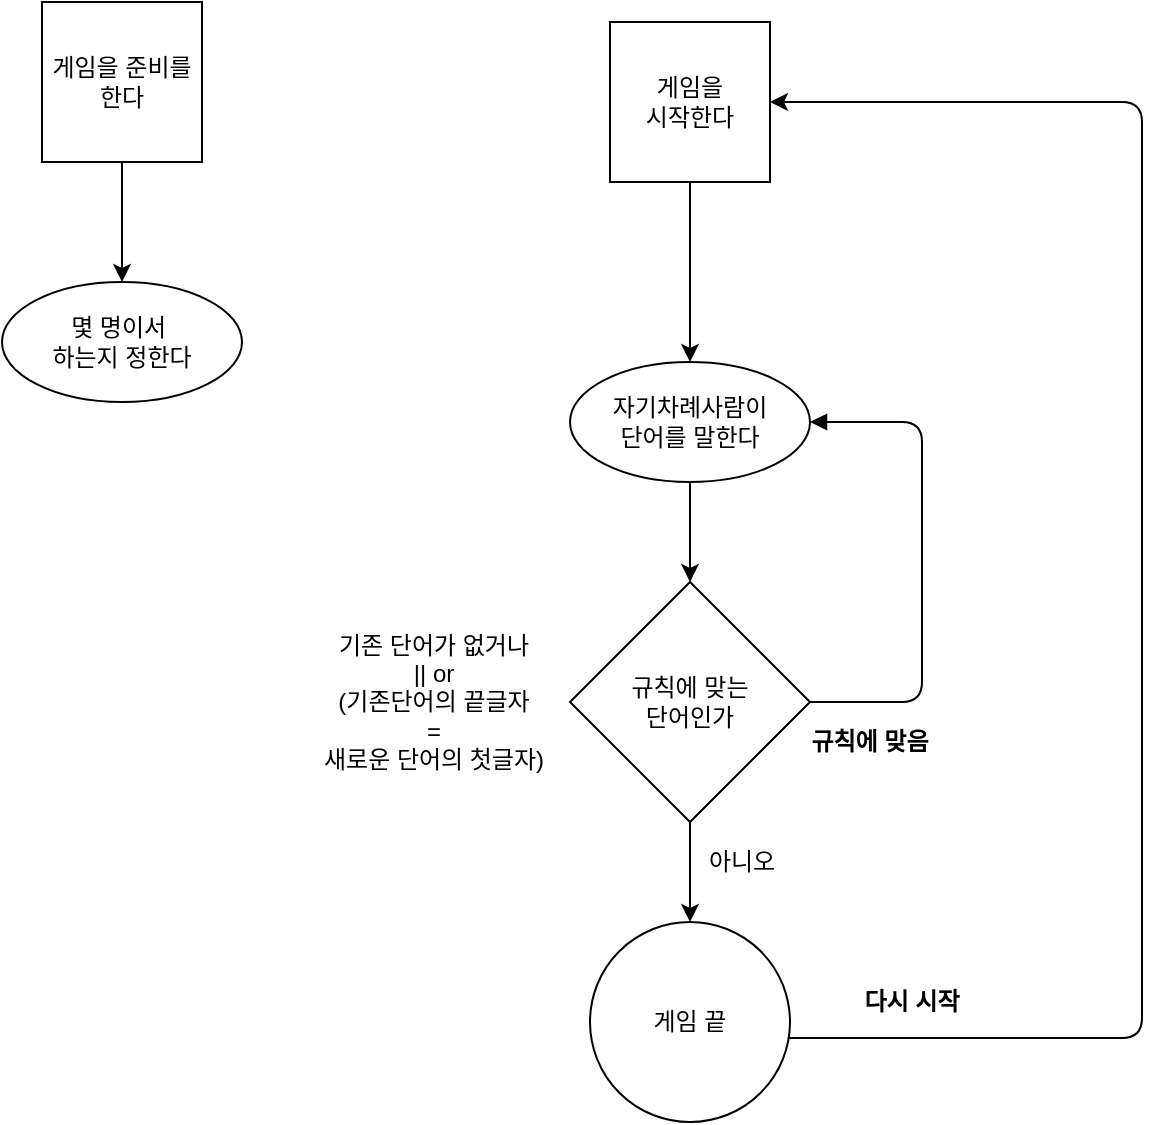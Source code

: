 <mxfile version="14.6.12" type="device"><diagram id="C5RBs43oDa-KdzZeNtuy" name="Page-1"><mxGraphModel dx="1221" dy="645" grid="1" gridSize="10" guides="1" tooltips="1" connect="1" arrows="1" fold="1" page="1" pageScale="1" pageWidth="827" pageHeight="1169" math="0" shadow="0"><root><mxCell id="WIyWlLk6GJQsqaUBKTNV-0"/><mxCell id="WIyWlLk6GJQsqaUBKTNV-1" parent="WIyWlLk6GJQsqaUBKTNV-0"/><mxCell id="SF54x4o1IYPhPFhoEbM2-54" value="" style="edgeStyle=orthogonalEdgeStyle;rounded=0;orthogonalLoop=1;jettySize=auto;html=1;startArrow=none;startFill=0;endArrow=classic;endFill=1;" edge="1" parent="WIyWlLk6GJQsqaUBKTNV-1" source="SF54x4o1IYPhPFhoEbM2-1"><mxGeometry relative="1" as="geometry"><mxPoint x="90" y="160" as="targetPoint"/></mxGeometry></mxCell><mxCell id="SF54x4o1IYPhPFhoEbM2-1" value="게임을 준비를한다" style="whiteSpace=wrap;html=1;aspect=fixed;direction=south;" vertex="1" parent="WIyWlLk6GJQsqaUBKTNV-1"><mxGeometry x="50" y="20" width="80" height="80" as="geometry"/></mxCell><mxCell id="SF54x4o1IYPhPFhoEbM2-18" value="" style="edgeStyle=orthogonalEdgeStyle;rounded=0;orthogonalLoop=1;jettySize=auto;html=1;" edge="1" parent="WIyWlLk6GJQsqaUBKTNV-1" source="SF54x4o1IYPhPFhoEbM2-16" target="SF54x4o1IYPhPFhoEbM2-17"><mxGeometry relative="1" as="geometry"/></mxCell><mxCell id="SF54x4o1IYPhPFhoEbM2-16" value="게임을&lt;br&gt;시작한다" style="whiteSpace=wrap;html=1;aspect=fixed;" vertex="1" parent="WIyWlLk6GJQsqaUBKTNV-1"><mxGeometry x="334" y="30" width="80" height="80" as="geometry"/></mxCell><mxCell id="SF54x4o1IYPhPFhoEbM2-20" value="" style="edgeStyle=orthogonalEdgeStyle;rounded=0;orthogonalLoop=1;jettySize=auto;html=1;" edge="1" parent="WIyWlLk6GJQsqaUBKTNV-1" source="SF54x4o1IYPhPFhoEbM2-17" target="SF54x4o1IYPhPFhoEbM2-19"><mxGeometry relative="1" as="geometry"/></mxCell><mxCell id="SF54x4o1IYPhPFhoEbM2-17" value="자기차례사람이&lt;br&gt;단어를 말한다" style="ellipse;whiteSpace=wrap;html=1;" vertex="1" parent="WIyWlLk6GJQsqaUBKTNV-1"><mxGeometry x="314" y="200" width="120" height="60" as="geometry"/></mxCell><mxCell id="SF54x4o1IYPhPFhoEbM2-36" value="" style="edgeStyle=orthogonalEdgeStyle;rounded=0;orthogonalLoop=1;jettySize=auto;html=1;entryX=0.5;entryY=0;entryDx=0;entryDy=0;" edge="1" parent="WIyWlLk6GJQsqaUBKTNV-1" source="SF54x4o1IYPhPFhoEbM2-19" target="SF54x4o1IYPhPFhoEbM2-50"><mxGeometry relative="1" as="geometry"><mxPoint x="374" y="470" as="targetPoint"/></mxGeometry></mxCell><mxCell id="SF54x4o1IYPhPFhoEbM2-19" value="규칙에 맞는&lt;br&gt;단어인가" style="rhombus;whiteSpace=wrap;html=1;" vertex="1" parent="WIyWlLk6GJQsqaUBKTNV-1"><mxGeometry x="314" y="310" width="120" height="120" as="geometry"/></mxCell><mxCell id="SF54x4o1IYPhPFhoEbM2-39" value="" style="endArrow=classic;startArrow=none;html=1;entryX=1;entryY=0.5;entryDx=0;entryDy=0;exitX=0.96;exitY=0.58;exitDx=0;exitDy=0;startFill=0;exitPerimeter=0;" edge="1" parent="WIyWlLk6GJQsqaUBKTNV-1" source="SF54x4o1IYPhPFhoEbM2-50" target="SF54x4o1IYPhPFhoEbM2-16"><mxGeometry width="50" height="50" relative="1" as="geometry"><mxPoint x="442" y="538" as="sourcePoint"/><mxPoint x="490" y="270" as="targetPoint"/><Array as="points"><mxPoint x="600" y="538"/><mxPoint x="600" y="300"/><mxPoint x="600" y="70"/></Array></mxGeometry></mxCell><mxCell id="SF54x4o1IYPhPFhoEbM2-40" value="&lt;b&gt;다시 시작&lt;/b&gt;" style="text;html=1;strokeColor=none;fillColor=none;align=center;verticalAlign=middle;whiteSpace=wrap;rounded=0;" vertex="1" parent="WIyWlLk6GJQsqaUBKTNV-1"><mxGeometry x="450" y="510" width="70" height="20" as="geometry"/></mxCell><mxCell id="SF54x4o1IYPhPFhoEbM2-43" value="" style="endArrow=block;startArrow=none;html=1;exitX=1;exitY=0.5;exitDx=0;exitDy=0;entryX=1;entryY=0.5;entryDx=0;entryDy=0;verticalAlign=bottom;endFill=1;startFill=0;" edge="1" parent="WIyWlLk6GJQsqaUBKTNV-1" source="SF54x4o1IYPhPFhoEbM2-19" target="SF54x4o1IYPhPFhoEbM2-17"><mxGeometry width="50" height="50" relative="1" as="geometry"><mxPoint x="440" y="350" as="sourcePoint"/><mxPoint x="490" y="300" as="targetPoint"/><Array as="points"><mxPoint x="490" y="370"/><mxPoint x="490" y="300"/><mxPoint x="490" y="230"/></Array></mxGeometry></mxCell><mxCell id="SF54x4o1IYPhPFhoEbM2-45" value="&lt;b&gt;규칙에 맞음&lt;/b&gt;" style="text;html=1;strokeColor=none;fillColor=none;align=center;verticalAlign=middle;whiteSpace=wrap;rounded=0;" vertex="1" parent="WIyWlLk6GJQsqaUBKTNV-1"><mxGeometry x="420" y="380" width="88" height="20" as="geometry"/></mxCell><mxCell id="SF54x4o1IYPhPFhoEbM2-46" value="아니오" style="text;html=1;strokeColor=none;fillColor=none;align=center;verticalAlign=middle;whiteSpace=wrap;rounded=0;" vertex="1" parent="WIyWlLk6GJQsqaUBKTNV-1"><mxGeometry x="380" y="440" width="40" height="20" as="geometry"/></mxCell><mxCell id="SF54x4o1IYPhPFhoEbM2-50" value="게임 끝" style="ellipse;whiteSpace=wrap;html=1;aspect=fixed;" vertex="1" parent="WIyWlLk6GJQsqaUBKTNV-1"><mxGeometry x="324" y="480" width="100" height="100" as="geometry"/></mxCell><mxCell id="SF54x4o1IYPhPFhoEbM2-53" value="몇 명이서&amp;nbsp;&lt;br&gt;하는지 정한다" style="ellipse;whiteSpace=wrap;html=1;" vertex="1" parent="WIyWlLk6GJQsqaUBKTNV-1"><mxGeometry x="30" y="160" width="120" height="60" as="geometry"/></mxCell><mxCell id="SF54x4o1IYPhPFhoEbM2-57" value="기존 단어가 없거나&lt;br&gt;|| or&lt;br&gt;(기존단어의 끝글자&lt;br&gt;=&lt;br&gt;새로운 단어의 첫글자)" style="text;html=1;strokeColor=none;fillColor=none;align=center;verticalAlign=middle;whiteSpace=wrap;rounded=0;" vertex="1" parent="WIyWlLk6GJQsqaUBKTNV-1"><mxGeometry x="180" y="320" width="132" height="100" as="geometry"/></mxCell></root></mxGraphModel></diagram></mxfile>
